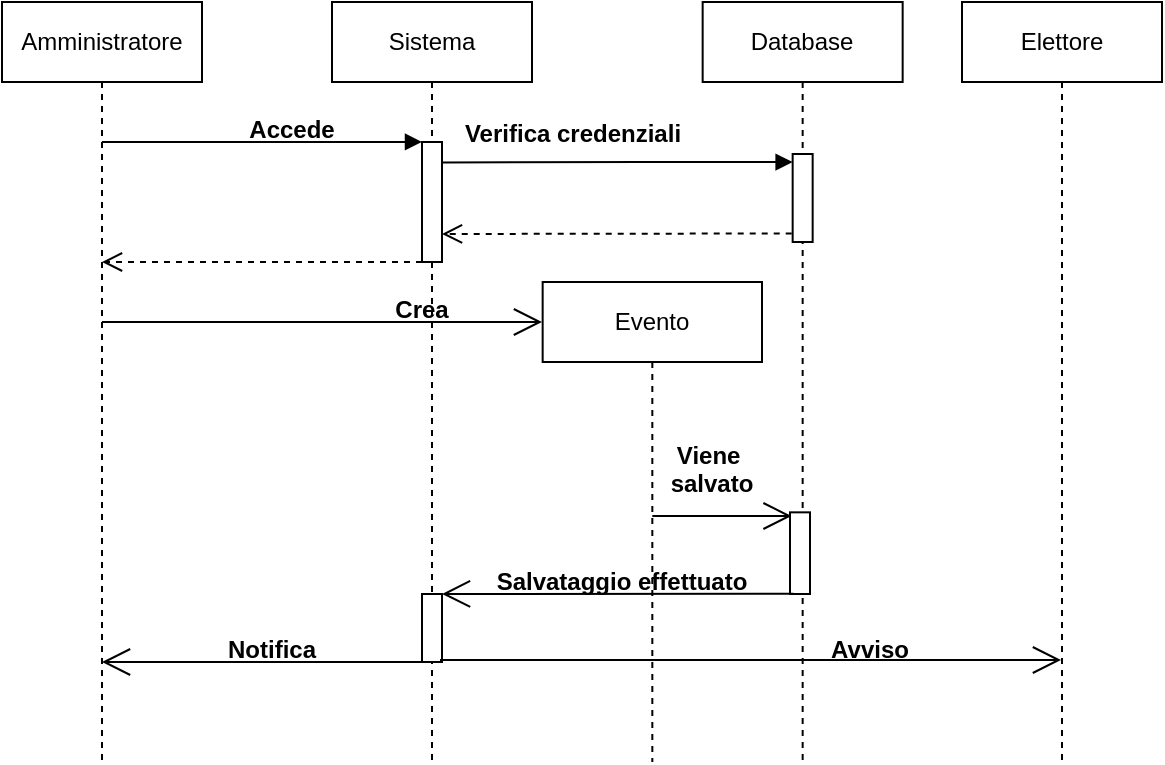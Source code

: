 <mxfile version="13.0.1" type="device"><diagram id="A23S2x52Uvuo6ob9MDlH" name="Page-1"><mxGraphModel dx="1264" dy="592" grid="1" gridSize="10" guides="1" tooltips="1" connect="1" arrows="1" fold="1" page="1" pageScale="1" pageWidth="827" pageHeight="1169" math="0" shadow="0"><root><mxCell id="0"/><mxCell id="1" parent="0"/><mxCell id="2wjcdaaTGgrdN3U7GdhP-1" value="Amministratore" style="shape=umlLifeline;perimeter=lifelinePerimeter;whiteSpace=wrap;html=1;container=1;collapsible=0;recursiveResize=0;outlineConnect=0;" parent="1" vertex="1"><mxGeometry x="10" y="20" width="100" height="380" as="geometry"/></mxCell><mxCell id="2wjcdaaTGgrdN3U7GdhP-3" value="Elettore" style="shape=umlLifeline;perimeter=lifelinePerimeter;whiteSpace=wrap;html=1;container=1;collapsible=0;recursiveResize=0;outlineConnect=0;" parent="1" vertex="1"><mxGeometry x="490" y="20" width="100" height="380" as="geometry"/></mxCell><mxCell id="2wjcdaaTGgrdN3U7GdhP-10" value="Avviso" style="text;align=center;fontStyle=1;verticalAlign=middle;spacingLeft=3;spacingRight=3;strokeColor=none;rotatable=0;points=[[0,0.5],[1,0.5]];portConstraint=eastwest;" parent="1" vertex="1"><mxGeometry x="414" y="330" width="60" height="26" as="geometry"/></mxCell><mxCell id="anpu_SbvWguTNpgMfy6o-1" value="Sistema" style="shape=umlLifeline;perimeter=lifelinePerimeter;whiteSpace=wrap;html=1;container=1;collapsible=0;recursiveResize=0;outlineConnect=0;" parent="1" vertex="1"><mxGeometry x="175" y="20" width="100" height="380" as="geometry"/></mxCell><mxCell id="B1LnJoagb07aURaafRFG-19" value="" style="html=1;points=[];perimeter=orthogonalPerimeter;" vertex="1" parent="anpu_SbvWguTNpgMfy6o-1"><mxGeometry x="45" y="296" width="10" height="34" as="geometry"/></mxCell><mxCell id="anpu_SbvWguTNpgMfy6o-3" value="Accede" style="text;align=center;fontStyle=1;verticalAlign=middle;spacingLeft=3;spacingRight=3;strokeColor=none;rotatable=0;points=[[0,0.5],[1,0.5]];portConstraint=eastwest;" parent="1" vertex="1"><mxGeometry x="120" y="70" width="70" height="26" as="geometry"/></mxCell><mxCell id="anpu_SbvWguTNpgMfy6o-6" value="" style="html=1;points=[];perimeter=orthogonalPerimeter;" parent="1" vertex="1"><mxGeometry x="220" y="90" width="10" height="60" as="geometry"/></mxCell><mxCell id="anpu_SbvWguTNpgMfy6o-2" value="" style="html=1;verticalAlign=bottom;endArrow=block;entryX=0;entryY=-0.001;entryDx=0;entryDy=0;entryPerimeter=0;" parent="1" source="2wjcdaaTGgrdN3U7GdhP-1" target="anpu_SbvWguTNpgMfy6o-6" edge="1"><mxGeometry width="80" relative="1" as="geometry"><mxPoint x="140" y="80" as="sourcePoint"/><mxPoint x="270" y="89" as="targetPoint"/><Array as="points"><mxPoint x="160" y="90"/></Array></mxGeometry></mxCell><mxCell id="2wjcdaaTGgrdN3U7GdhP-5" value="Crea" style="text;align=center;fontStyle=1;verticalAlign=middle;spacingLeft=3;spacingRight=3;strokeColor=none;rotatable=0;points=[[0,0.5],[1,0.5]];portConstraint=eastwest;" parent="1" vertex="1"><mxGeometry x="190" y="160" width="60" height="26" as="geometry"/></mxCell><mxCell id="2Gyp_EItti1_jKmpNNyD-2" value="" style="endArrow=open;endFill=1;endSize=12;html=1;" parent="1" target="2wjcdaaTGgrdN3U7GdhP-3" edge="1"><mxGeometry width="160" relative="1" as="geometry"><mxPoint x="229" y="349" as="sourcePoint"/><mxPoint x="550" y="299" as="targetPoint"/><Array as="points"><mxPoint x="480" y="349"/></Array></mxGeometry></mxCell><mxCell id="2Gyp_EItti1_jKmpNNyD-3" value="" style="html=1;verticalAlign=bottom;endArrow=open;dashed=1;endSize=8;" parent="1" target="2wjcdaaTGgrdN3U7GdhP-1" edge="1"><mxGeometry x="-0.071" y="-30" relative="1" as="geometry"><mxPoint x="220" y="150" as="sourcePoint"/><mxPoint x="143.0" y="150" as="targetPoint"/><mxPoint as="offset"/></mxGeometry></mxCell><mxCell id="2Gyp_EItti1_jKmpNNyD-6" value="Notifica" style="text;align=center;fontStyle=1;verticalAlign=middle;spacingLeft=3;spacingRight=3;strokeColor=none;rotatable=0;points=[[0,0.5],[1,0.5]];portConstraint=eastwest;" parent="1" vertex="1"><mxGeometry x="110" y="330" width="70" height="26" as="geometry"/></mxCell><mxCell id="2Gyp_EItti1_jKmpNNyD-12" value="" style="endArrow=open;endFill=1;endSize=12;html=1;" parent="1" edge="1" target="2wjcdaaTGgrdN3U7GdhP-1" source="B1LnJoagb07aURaafRFG-19"><mxGeometry width="160" relative="1" as="geometry"><mxPoint x="210" y="352" as="sourcePoint"/><mxPoint x="59.324" y="352" as="targetPoint"/><Array as="points"><mxPoint x="150" y="350"/></Array></mxGeometry></mxCell><mxCell id="2Gyp_EItti1_jKmpNNyD-15" value="Evento" style="shape=umlLifeline;perimeter=lifelinePerimeter;whiteSpace=wrap;html=1;container=1;collapsible=0;recursiveResize=0;outlineConnect=0;" parent="1" vertex="1"><mxGeometry x="280.33" y="160" width="109.67" height="240" as="geometry"/></mxCell><mxCell id="B1LnJoagb07aURaafRFG-22" value="&lt;b&gt;Salvataggio effettuato&lt;/b&gt;" style="text;html=1;strokeColor=none;fillColor=none;align=center;verticalAlign=middle;whiteSpace=wrap;rounded=0;" vertex="1" parent="2Gyp_EItti1_jKmpNNyD-15"><mxGeometry x="-30.33" y="140" width="140" height="20" as="geometry"/></mxCell><mxCell id="2Gyp_EItti1_jKmpNNyD-18" value="" style="endArrow=open;endFill=1;endSize=12;html=1;" parent="1" source="2wjcdaaTGgrdN3U7GdhP-1" edge="1"><mxGeometry width="160" relative="1" as="geometry"><mxPoint x="150" y="196" as="sourcePoint"/><mxPoint x="280" y="180" as="targetPoint"/></mxGeometry></mxCell><mxCell id="2Gyp_EItti1_jKmpNNyD-21" value="" style="endArrow=open;endFill=1;endSize=12;html=1;entryX=0.08;entryY=0.045;entryDx=0;entryDy=0;entryPerimeter=0;" parent="1" source="2Gyp_EItti1_jKmpNNyD-15" target="2Gyp_EItti1_jKmpNNyD-7" edge="1"><mxGeometry width="160" relative="1" as="geometry"><mxPoint x="295.33" y="280.711" as="sourcePoint"/><mxPoint x="149.667" y="280.711" as="targetPoint"/></mxGeometry></mxCell><mxCell id="2Gyp_EItti1_jKmpNNyD-23" value="Viene &#10;salvato" style="text;align=center;fontStyle=1;verticalAlign=middle;spacingLeft=3;spacingRight=3;strokeColor=none;rotatable=0;points=[[0,0.5],[1,0.5]];portConstraint=eastwest;" parent="1" vertex="1"><mxGeometry x="310" y="240" width="110" height="26" as="geometry"/></mxCell><mxCell id="B1LnJoagb07aURaafRFG-3" value="Database" style="shape=umlLifeline;perimeter=lifelinePerimeter;whiteSpace=wrap;html=1;container=1;collapsible=0;recursiveResize=0;outlineConnect=0;" vertex="1" parent="1"><mxGeometry x="360.33" y="20" width="100" height="380" as="geometry"/></mxCell><mxCell id="B1LnJoagb07aURaafRFG-12" value="" style="html=1;points=[];perimeter=orthogonalPerimeter;" vertex="1" parent="B1LnJoagb07aURaafRFG-3"><mxGeometry x="45" y="76" width="10" height="44" as="geometry"/></mxCell><mxCell id="2Gyp_EItti1_jKmpNNyD-7" value="" style="html=1;points=[];perimeter=orthogonalPerimeter;" parent="B1LnJoagb07aURaafRFG-3" vertex="1"><mxGeometry x="43.67" y="255.17" width="10" height="40.83" as="geometry"/></mxCell><mxCell id="B1LnJoagb07aURaafRFG-9" value="" style="html=1;verticalAlign=bottom;endArrow=block;exitX=1.04;exitY=0.17;exitDx=0;exitDy=0;exitPerimeter=0;entryX=-0.002;entryY=0.092;entryDx=0;entryDy=0;entryPerimeter=0;" edge="1" parent="1" source="anpu_SbvWguTNpgMfy6o-6" target="B1LnJoagb07aURaafRFG-12"><mxGeometry width="80" relative="1" as="geometry"><mxPoint x="69.5" y="100" as="sourcePoint"/><mxPoint x="400" y="100" as="targetPoint"/><Array as="points"><mxPoint x="340" y="100"/></Array></mxGeometry></mxCell><mxCell id="B1LnJoagb07aURaafRFG-10" value="&lt;b&gt;Verifica credenziali&lt;/b&gt;" style="text;html=1;align=center;verticalAlign=middle;resizable=0;points=[];autosize=1;" vertex="1" parent="1"><mxGeometry x="235" y="76" width="120" height="20" as="geometry"/></mxCell><mxCell id="B1LnJoagb07aURaafRFG-14" value="" style="html=1;verticalAlign=bottom;endArrow=open;dashed=1;endSize=8;exitX=-0.047;exitY=0.903;exitDx=0;exitDy=0;exitPerimeter=0;" edge="1" source="B1LnJoagb07aURaafRFG-12" parent="1"><mxGeometry relative="1" as="geometry"><mxPoint x="230" y="136" as="targetPoint"/><mxPoint x="400" y="136" as="sourcePoint"/></mxGeometry></mxCell><mxCell id="B1LnJoagb07aURaafRFG-18" value="" style="endArrow=open;endFill=1;endSize=12;html=1;exitX=0.177;exitY=0.996;exitDx=0;exitDy=0;exitPerimeter=0;" edge="1" parent="1" source="2Gyp_EItti1_jKmpNNyD-7"><mxGeometry width="160" relative="1" as="geometry"><mxPoint x="405" y="319" as="sourcePoint"/><mxPoint x="230" y="316" as="targetPoint"/><Array as="points"/></mxGeometry></mxCell></root></mxGraphModel></diagram></mxfile>